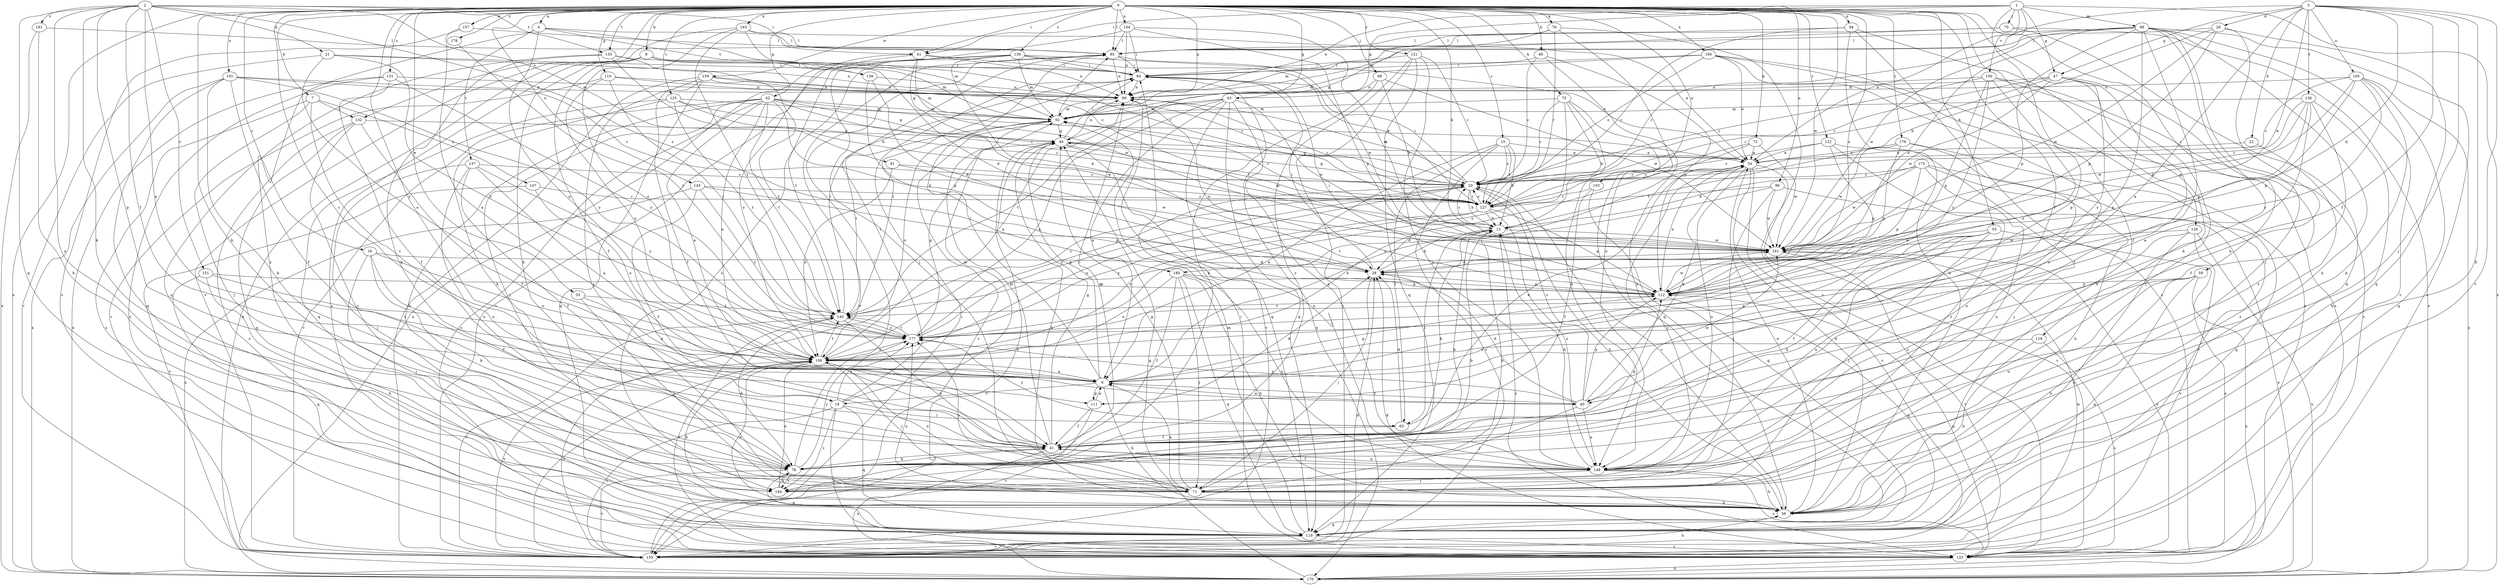 strict digraph  {
0;
1;
2;
3;
4;
6;
7;
8;
13;
15;
16;
18;
20;
21;
22;
26;
28;
33;
34;
40;
41;
42;
43;
47;
48;
49;
55;
56;
59;
61;
63;
64;
68;
70;
71;
72;
75;
76;
78;
85;
88;
91;
92;
94;
96;
99;
101;
103;
104;
105;
106;
110;
111;
112;
118;
119;
121;
122;
125;
126;
127;
130;
131;
132;
133;
135;
136;
137;
139;
140;
145;
147;
148;
150;
151;
155;
157;
159;
161;
163;
166;
170;
175;
177;
178;
179;
180;
181;
184;
0 -> 4  [label=a];
0 -> 7  [label=b];
0 -> 8  [label=b];
0 -> 13  [label=b];
0 -> 15  [label=c];
0 -> 16  [label=c];
0 -> 18  [label=c];
0 -> 33  [label=e];
0 -> 40  [label=f];
0 -> 42  [label=g];
0 -> 43  [label=g];
0 -> 49  [label=h];
0 -> 55  [label=h];
0 -> 59  [label=i];
0 -> 61  [label=i];
0 -> 68  [label=j];
0 -> 72  [label=k];
0 -> 75  [label=k];
0 -> 76  [label=k];
0 -> 78  [label=k];
0 -> 85  [label=l];
0 -> 94  [label=n];
0 -> 96  [label=n];
0 -> 99  [label=n];
0 -> 101  [label=o];
0 -> 103  [label=o];
0 -> 104  [label=o];
0 -> 110  [label=p];
0 -> 118  [label=q];
0 -> 121  [label=r];
0 -> 122  [label=r];
0 -> 125  [label=r];
0 -> 126  [label=r];
0 -> 130  [label=s];
0 -> 131  [label=s];
0 -> 132  [label=s];
0 -> 135  [label=t];
0 -> 145  [label=u];
0 -> 157  [label=w];
0 -> 159  [label=w];
0 -> 161  [label=w];
0 -> 163  [label=x];
0 -> 166  [label=x];
0 -> 170  [label=x];
0 -> 178  [label=z];
0 -> 179  [label=z];
0 -> 180  [label=z];
0 -> 6  [label=y];
1 -> 34  [label=e];
1 -> 43  [label=g];
1 -> 47  [label=g];
1 -> 61  [label=i];
1 -> 70  [label=j];
1 -> 88  [label=m];
1 -> 99  [label=n];
1 -> 111  [label=p];
1 -> 150  [label=v];
1 -> 170  [label=x];
2 -> 6  [label=a];
2 -> 21  [label=d];
2 -> 40  [label=f];
2 -> 61  [label=i];
2 -> 78  [label=k];
2 -> 91  [label=m];
2 -> 111  [label=p];
2 -> 119  [label=q];
2 -> 135  [label=t];
2 -> 151  [label=v];
2 -> 180  [label=z];
2 -> 181  [label=z];
2 -> 184  [label=z];
3 -> 6  [label=a];
3 -> 22  [label=d];
3 -> 26  [label=d];
3 -> 28  [label=d];
3 -> 40  [label=f];
3 -> 47  [label=g];
3 -> 56  [label=h];
3 -> 71  [label=j];
3 -> 92  [label=m];
3 -> 105  [label=o];
3 -> 136  [label=t];
3 -> 155  [label=v];
3 -> 161  [label=w];
4 -> 85  [label=l];
4 -> 92  [label=m];
4 -> 106  [label=o];
4 -> 137  [label=t];
4 -> 139  [label=t];
4 -> 184  [label=z];
6 -> 18  [label=c];
6 -> 34  [label=e];
6 -> 40  [label=f];
6 -> 48  [label=g];
6 -> 56  [label=h];
6 -> 85  [label=l];
6 -> 111  [label=p];
6 -> 112  [label=p];
7 -> 18  [label=c];
7 -> 71  [label=j];
7 -> 132  [label=s];
7 -> 133  [label=s];
7 -> 147  [label=u];
8 -> 28  [label=d];
8 -> 41  [label=f];
8 -> 78  [label=k];
8 -> 92  [label=m];
8 -> 133  [label=s];
8 -> 139  [label=t];
8 -> 170  [label=x];
13 -> 20  [label=c];
13 -> 63  [label=i];
13 -> 78  [label=k];
13 -> 133  [label=s];
13 -> 161  [label=w];
15 -> 6  [label=a];
15 -> 13  [label=b];
15 -> 20  [label=c];
15 -> 34  [label=e];
15 -> 63  [label=i];
15 -> 127  [label=r];
15 -> 155  [label=v];
16 -> 28  [label=d];
16 -> 41  [label=f];
16 -> 71  [label=j];
16 -> 78  [label=k];
16 -> 106  [label=o];
18 -> 63  [label=i];
18 -> 85  [label=l];
18 -> 92  [label=m];
18 -> 119  [label=q];
18 -> 133  [label=s];
18 -> 155  [label=v];
18 -> 177  [label=y];
18 -> 184  [label=z];
20 -> 13  [label=b];
20 -> 48  [label=g];
20 -> 56  [label=h];
20 -> 64  [label=i];
20 -> 99  [label=n];
20 -> 106  [label=o];
20 -> 127  [label=r];
20 -> 177  [label=y];
21 -> 20  [label=c];
21 -> 64  [label=i];
21 -> 106  [label=o];
21 -> 155  [label=v];
21 -> 177  [label=y];
22 -> 34  [label=e];
22 -> 184  [label=z];
26 -> 13  [label=b];
26 -> 78  [label=k];
26 -> 85  [label=l];
26 -> 112  [label=p];
26 -> 119  [label=q];
26 -> 161  [label=w];
28 -> 13  [label=b];
28 -> 64  [label=i];
28 -> 71  [label=j];
28 -> 112  [label=p];
33 -> 6  [label=a];
33 -> 71  [label=j];
33 -> 140  [label=t];
34 -> 20  [label=c];
34 -> 48  [label=g];
34 -> 56  [label=h];
34 -> 133  [label=s];
34 -> 148  [label=u];
34 -> 155  [label=v];
34 -> 184  [label=z];
40 -> 6  [label=a];
40 -> 20  [label=c];
40 -> 28  [label=d];
40 -> 34  [label=e];
40 -> 71  [label=j];
40 -> 112  [label=p];
40 -> 148  [label=u];
40 -> 161  [label=w];
40 -> 177  [label=y];
41 -> 13  [label=b];
41 -> 48  [label=g];
41 -> 78  [label=k];
41 -> 92  [label=m];
41 -> 112  [label=p];
41 -> 148  [label=u];
41 -> 170  [label=x];
42 -> 6  [label=a];
42 -> 28  [label=d];
42 -> 34  [label=e];
42 -> 48  [label=g];
42 -> 56  [label=h];
42 -> 71  [label=j];
42 -> 92  [label=m];
42 -> 106  [label=o];
42 -> 133  [label=s];
42 -> 140  [label=t];
42 -> 155  [label=v];
42 -> 161  [label=w];
43 -> 6  [label=a];
43 -> 92  [label=m];
43 -> 106  [label=o];
43 -> 119  [label=q];
43 -> 140  [label=t];
43 -> 148  [label=u];
43 -> 155  [label=v];
43 -> 161  [label=w];
47 -> 20  [label=c];
47 -> 41  [label=f];
47 -> 99  [label=n];
47 -> 127  [label=r];
47 -> 161  [label=w];
47 -> 177  [label=y];
47 -> 184  [label=z];
48 -> 34  [label=e];
48 -> 56  [label=h];
48 -> 64  [label=i];
48 -> 99  [label=n];
48 -> 127  [label=r];
48 -> 148  [label=u];
48 -> 155  [label=v];
49 -> 20  [label=c];
49 -> 56  [label=h];
49 -> 64  [label=i];
49 -> 112  [label=p];
55 -> 6  [label=a];
55 -> 41  [label=f];
55 -> 71  [label=j];
55 -> 78  [label=k];
55 -> 133  [label=s];
55 -> 148  [label=u];
55 -> 161  [label=w];
56 -> 20  [label=c];
56 -> 34  [label=e];
56 -> 106  [label=o];
56 -> 119  [label=q];
56 -> 177  [label=y];
59 -> 56  [label=h];
59 -> 112  [label=p];
59 -> 119  [label=q];
59 -> 148  [label=u];
59 -> 170  [label=x];
61 -> 48  [label=g];
61 -> 64  [label=i];
61 -> 99  [label=n];
61 -> 106  [label=o];
61 -> 140  [label=t];
61 -> 161  [label=w];
63 -> 28  [label=d];
63 -> 34  [label=e];
63 -> 41  [label=f];
63 -> 177  [label=y];
64 -> 99  [label=n];
64 -> 140  [label=t];
64 -> 170  [label=x];
68 -> 13  [label=b];
68 -> 78  [label=k];
68 -> 99  [label=n];
68 -> 161  [label=w];
70 -> 48  [label=g];
70 -> 85  [label=l];
70 -> 119  [label=q];
70 -> 170  [label=x];
71 -> 6  [label=a];
71 -> 13  [label=b];
71 -> 48  [label=g];
71 -> 56  [label=h];
71 -> 106  [label=o];
71 -> 177  [label=y];
72 -> 34  [label=e];
72 -> 106  [label=o];
72 -> 127  [label=r];
72 -> 161  [label=w];
75 -> 13  [label=b];
75 -> 20  [label=c];
75 -> 92  [label=m];
75 -> 119  [label=q];
75 -> 148  [label=u];
75 -> 177  [label=y];
76 -> 85  [label=l];
76 -> 92  [label=m];
76 -> 127  [label=r];
76 -> 133  [label=s];
76 -> 148  [label=u];
78 -> 41  [label=f];
78 -> 85  [label=l];
78 -> 99  [label=n];
78 -> 119  [label=q];
78 -> 155  [label=v];
78 -> 177  [label=y];
78 -> 184  [label=z];
85 -> 64  [label=i];
85 -> 99  [label=n];
85 -> 155  [label=v];
85 -> 161  [label=w];
88 -> 6  [label=a];
88 -> 28  [label=d];
88 -> 41  [label=f];
88 -> 56  [label=h];
88 -> 71  [label=j];
88 -> 78  [label=k];
88 -> 85  [label=l];
88 -> 112  [label=p];
88 -> 127  [label=r];
88 -> 133  [label=s];
88 -> 155  [label=v];
88 -> 161  [label=w];
91 -> 20  [label=c];
91 -> 106  [label=o];
91 -> 161  [label=w];
92 -> 48  [label=g];
92 -> 85  [label=l];
92 -> 106  [label=o];
92 -> 127  [label=r];
92 -> 140  [label=t];
92 -> 155  [label=v];
94 -> 56  [label=h];
94 -> 85  [label=l];
94 -> 127  [label=r];
94 -> 133  [label=s];
94 -> 170  [label=x];
96 -> 71  [label=j];
96 -> 127  [label=r];
96 -> 140  [label=t];
96 -> 161  [label=w];
96 -> 170  [label=x];
99 -> 92  [label=m];
99 -> 119  [label=q];
99 -> 127  [label=r];
101 -> 41  [label=f];
101 -> 78  [label=k];
101 -> 99  [label=n];
101 -> 119  [label=q];
101 -> 127  [label=r];
101 -> 170  [label=x];
101 -> 177  [label=y];
103 -> 41  [label=f];
103 -> 119  [label=q];
103 -> 127  [label=r];
104 -> 64  [label=i];
104 -> 71  [label=j];
104 -> 85  [label=l];
104 -> 99  [label=n];
104 -> 112  [label=p];
104 -> 161  [label=w];
105 -> 20  [label=c];
105 -> 28  [label=d];
105 -> 78  [label=k];
105 -> 99  [label=n];
105 -> 112  [label=p];
105 -> 119  [label=q];
105 -> 170  [label=x];
105 -> 177  [label=y];
106 -> 6  [label=a];
106 -> 56  [label=h];
106 -> 71  [label=j];
106 -> 99  [label=n];
106 -> 140  [label=t];
106 -> 155  [label=v];
110 -> 92  [label=m];
110 -> 99  [label=n];
110 -> 106  [label=o];
110 -> 140  [label=t];
110 -> 155  [label=v];
111 -> 6  [label=a];
111 -> 28  [label=d];
111 -> 41  [label=f];
111 -> 155  [label=v];
112 -> 34  [label=e];
112 -> 64  [label=i];
112 -> 99  [label=n];
112 -> 119  [label=q];
112 -> 140  [label=t];
112 -> 161  [label=w];
118 -> 56  [label=h];
118 -> 106  [label=o];
118 -> 133  [label=s];
119 -> 92  [label=m];
119 -> 133  [label=s];
119 -> 155  [label=v];
121 -> 20  [label=c];
121 -> 64  [label=i];
121 -> 119  [label=q];
121 -> 148  [label=u];
121 -> 155  [label=v];
121 -> 184  [label=z];
122 -> 20  [label=c];
122 -> 34  [label=e];
122 -> 71  [label=j];
122 -> 112  [label=p];
122 -> 184  [label=z];
125 -> 20  [label=c];
125 -> 78  [label=k];
125 -> 92  [label=m];
125 -> 119  [label=q];
125 -> 127  [label=r];
125 -> 140  [label=t];
126 -> 119  [label=q];
126 -> 148  [label=u];
126 -> 155  [label=v];
126 -> 161  [label=w];
126 -> 170  [label=x];
127 -> 13  [label=b];
127 -> 20  [label=c];
127 -> 28  [label=d];
127 -> 106  [label=o];
127 -> 112  [label=p];
127 -> 148  [label=u];
127 -> 177  [label=y];
130 -> 28  [label=d];
130 -> 34  [label=e];
130 -> 64  [label=i];
130 -> 92  [label=m];
130 -> 127  [label=r];
130 -> 155  [label=v];
130 -> 170  [label=x];
130 -> 184  [label=z];
131 -> 41  [label=f];
131 -> 99  [label=n];
131 -> 133  [label=s];
131 -> 170  [label=x];
131 -> 177  [label=y];
132 -> 41  [label=f];
132 -> 48  [label=g];
132 -> 119  [label=q];
132 -> 133  [label=s];
132 -> 184  [label=z];
133 -> 28  [label=d];
133 -> 64  [label=i];
133 -> 112  [label=p];
133 -> 140  [label=t];
133 -> 170  [label=x];
135 -> 13  [label=b];
135 -> 64  [label=i];
135 -> 78  [label=k];
135 -> 99  [label=n];
135 -> 119  [label=q];
136 -> 6  [label=a];
136 -> 41  [label=f];
136 -> 56  [label=h];
136 -> 92  [label=m];
136 -> 112  [label=p];
136 -> 127  [label=r];
136 -> 161  [label=w];
137 -> 6  [label=a];
137 -> 20  [label=c];
137 -> 41  [label=f];
137 -> 71  [label=j];
137 -> 148  [label=u];
137 -> 177  [label=y];
139 -> 28  [label=d];
139 -> 99  [label=n];
139 -> 112  [label=p];
140 -> 20  [label=c];
140 -> 64  [label=i];
140 -> 78  [label=k];
140 -> 148  [label=u];
140 -> 177  [label=y];
145 -> 41  [label=f];
145 -> 112  [label=p];
145 -> 127  [label=r];
145 -> 170  [label=x];
145 -> 177  [label=y];
147 -> 106  [label=o];
147 -> 127  [label=r];
147 -> 155  [label=v];
148 -> 13  [label=b];
148 -> 41  [label=f];
148 -> 56  [label=h];
148 -> 71  [label=j];
148 -> 133  [label=s];
150 -> 20  [label=c];
150 -> 71  [label=j];
150 -> 99  [label=n];
150 -> 106  [label=o];
150 -> 112  [label=p];
150 -> 133  [label=s];
150 -> 177  [label=y];
151 -> 56  [label=h];
151 -> 106  [label=o];
151 -> 112  [label=p];
151 -> 119  [label=q];
155 -> 28  [label=d];
155 -> 56  [label=h];
155 -> 64  [label=i];
155 -> 106  [label=o];
155 -> 140  [label=t];
155 -> 161  [label=w];
157 -> 6  [label=a];
157 -> 85  [label=l];
157 -> 133  [label=s];
159 -> 20  [label=c];
159 -> 41  [label=f];
159 -> 71  [label=j];
159 -> 99  [label=n];
159 -> 119  [label=q];
159 -> 140  [label=t];
159 -> 155  [label=v];
161 -> 28  [label=d];
161 -> 92  [label=m];
161 -> 133  [label=s];
161 -> 155  [label=v];
163 -> 34  [label=e];
163 -> 85  [label=l];
163 -> 106  [label=o];
163 -> 127  [label=r];
163 -> 140  [label=t];
163 -> 155  [label=v];
166 -> 20  [label=c];
166 -> 34  [label=e];
166 -> 56  [label=h];
166 -> 64  [label=i];
166 -> 92  [label=m];
166 -> 133  [label=s];
166 -> 148  [label=u];
170 -> 48  [label=g];
175 -> 13  [label=b];
175 -> 20  [label=c];
175 -> 56  [label=h];
175 -> 112  [label=p];
175 -> 119  [label=q];
175 -> 148  [label=u];
175 -> 161  [label=w];
177 -> 20  [label=c];
177 -> 48  [label=g];
177 -> 106  [label=o];
177 -> 140  [label=t];
178 -> 177  [label=y];
179 -> 34  [label=e];
179 -> 112  [label=p];
179 -> 148  [label=u];
179 -> 155  [label=v];
179 -> 161  [label=w];
180 -> 41  [label=f];
180 -> 56  [label=h];
180 -> 71  [label=j];
180 -> 106  [label=o];
180 -> 112  [label=p];
180 -> 119  [label=q];
180 -> 148  [label=u];
181 -> 56  [label=h];
181 -> 85  [label=l];
181 -> 170  [label=x];
184 -> 13  [label=b];
184 -> 78  [label=k];
184 -> 106  [label=o];
}
